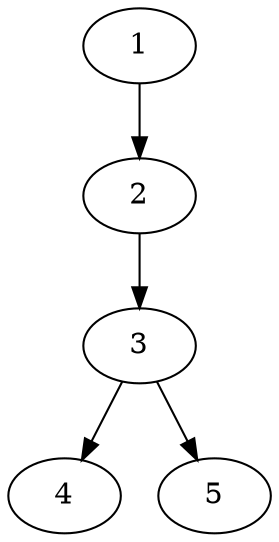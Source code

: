 strict digraph {

	"1" [  weight=0 ];

	"1" -> "2" [  weight=0 ];

	"2" [  weight=0 ];

	"2" -> "3" [  weight=0 ];

	"3" [  weight=0 ];

	"3" -> "4" [  weight=0 ];

	"3" -> "5" [  weight=0 ];

	"4" [  weight=0 ];

	"5" [  weight=0 ];

}
